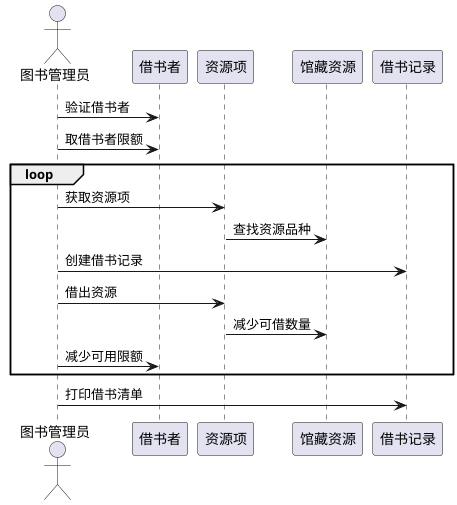 @startuml
actor 图书管理员
图书管理员->借书者:验证借书者
图书管理员->借书者:取借书者限额
loop
图书管理员->资源项:获取资源项
资源项->馆藏资源:查找资源品种
图书管理员->借书记录:创建借书记录
图书管理员->资源项:借出资源
资源项->馆藏资源:减少可借数量
图书管理员->借书者:减少可用限额
end
图书管理员->借书记录:打印借书清单
@enduml